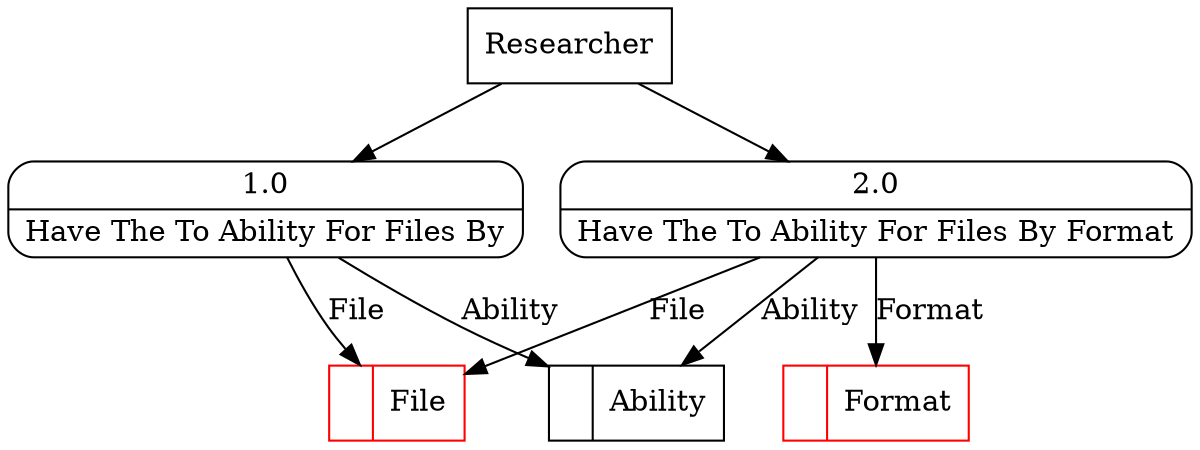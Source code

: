 digraph dfd2{ 
node[shape=record]
200 [label="<f0>  |<f1> File " color=red];
201 [label="<f0>  |<f1> Format " color=red];
202 [label="<f0>  |<f1> Ability " ];
203 [label="Researcher" shape=box];
204 [label="{<f0> 1.0|<f1> Have The To Ability For Files By }" shape=Mrecord];
205 [label="{<f0> 2.0|<f1> Have The To Ability For Files By Format }" shape=Mrecord];
203 -> 204
203 -> 205
204 -> 202 [label="Ability"]
204 -> 200 [label="File"]
205 -> 201 [label="Format"]
205 -> 200 [label="File"]
205 -> 202 [label="Ability"]
}